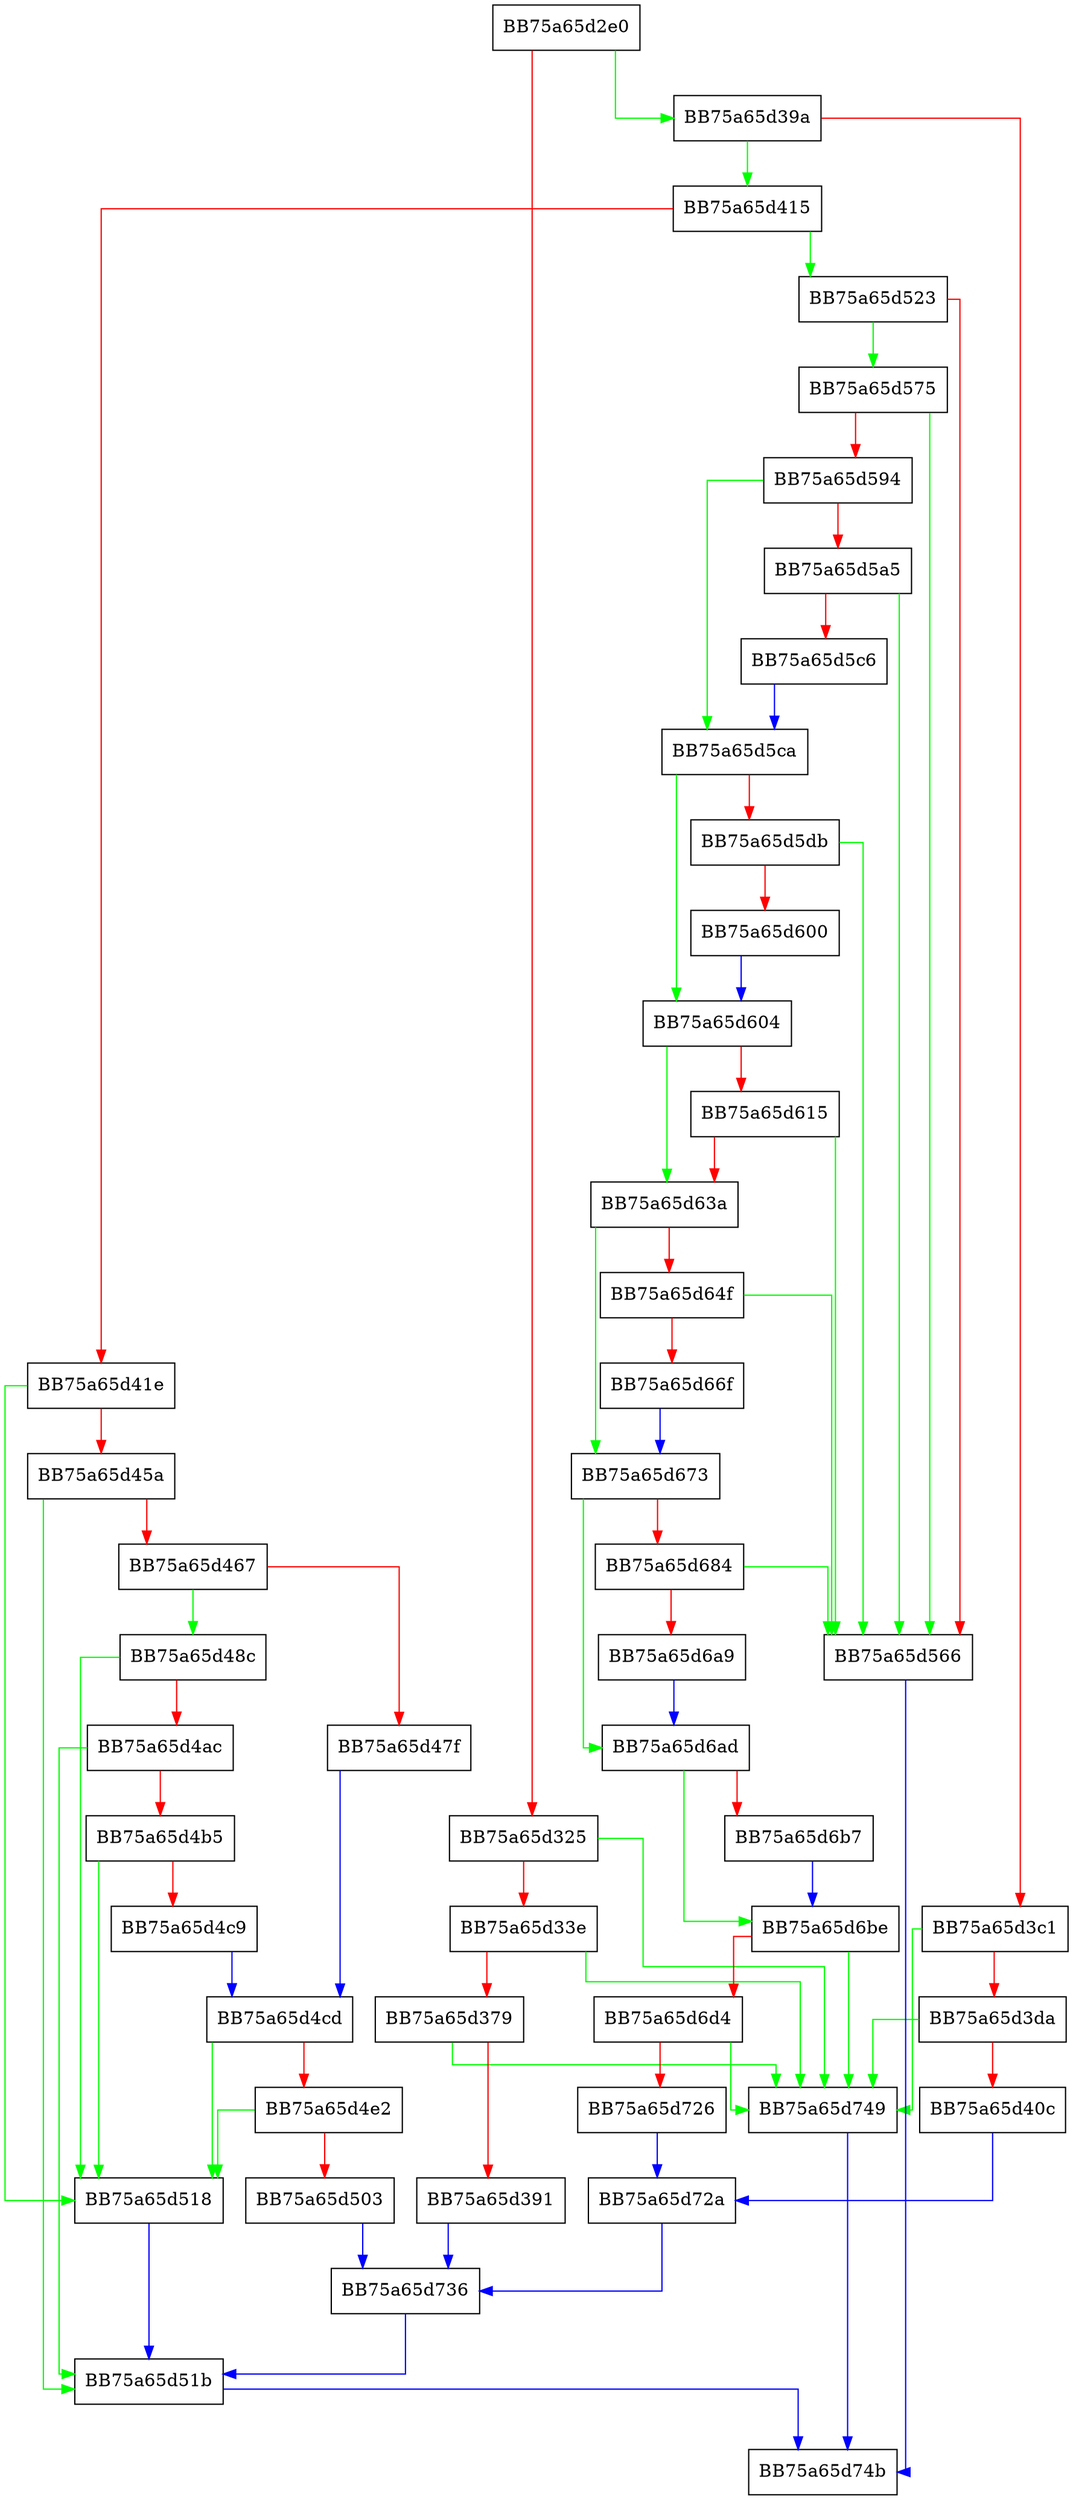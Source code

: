 digraph call {
  node [shape="box"];
  graph [splines=ortho];
  BB75a65d2e0 -> BB75a65d39a [color="green"];
  BB75a65d2e0 -> BB75a65d325 [color="red"];
  BB75a65d325 -> BB75a65d749 [color="green"];
  BB75a65d325 -> BB75a65d33e [color="red"];
  BB75a65d33e -> BB75a65d749 [color="green"];
  BB75a65d33e -> BB75a65d379 [color="red"];
  BB75a65d379 -> BB75a65d749 [color="green"];
  BB75a65d379 -> BB75a65d391 [color="red"];
  BB75a65d391 -> BB75a65d736 [color="blue"];
  BB75a65d39a -> BB75a65d415 [color="green"];
  BB75a65d39a -> BB75a65d3c1 [color="red"];
  BB75a65d3c1 -> BB75a65d749 [color="green"];
  BB75a65d3c1 -> BB75a65d3da [color="red"];
  BB75a65d3da -> BB75a65d749 [color="green"];
  BB75a65d3da -> BB75a65d40c [color="red"];
  BB75a65d40c -> BB75a65d72a [color="blue"];
  BB75a65d415 -> BB75a65d523 [color="green"];
  BB75a65d415 -> BB75a65d41e [color="red"];
  BB75a65d41e -> BB75a65d518 [color="green"];
  BB75a65d41e -> BB75a65d45a [color="red"];
  BB75a65d45a -> BB75a65d51b [color="green"];
  BB75a65d45a -> BB75a65d467 [color="red"];
  BB75a65d467 -> BB75a65d48c [color="green"];
  BB75a65d467 -> BB75a65d47f [color="red"];
  BB75a65d47f -> BB75a65d4cd [color="blue"];
  BB75a65d48c -> BB75a65d518 [color="green"];
  BB75a65d48c -> BB75a65d4ac [color="red"];
  BB75a65d4ac -> BB75a65d51b [color="green"];
  BB75a65d4ac -> BB75a65d4b5 [color="red"];
  BB75a65d4b5 -> BB75a65d518 [color="green"];
  BB75a65d4b5 -> BB75a65d4c9 [color="red"];
  BB75a65d4c9 -> BB75a65d4cd [color="blue"];
  BB75a65d4cd -> BB75a65d518 [color="green"];
  BB75a65d4cd -> BB75a65d4e2 [color="red"];
  BB75a65d4e2 -> BB75a65d518 [color="green"];
  BB75a65d4e2 -> BB75a65d503 [color="red"];
  BB75a65d503 -> BB75a65d736 [color="blue"];
  BB75a65d518 -> BB75a65d51b [color="blue"];
  BB75a65d51b -> BB75a65d74b [color="blue"];
  BB75a65d523 -> BB75a65d575 [color="green"];
  BB75a65d523 -> BB75a65d566 [color="red"];
  BB75a65d566 -> BB75a65d74b [color="blue"];
  BB75a65d575 -> BB75a65d566 [color="green"];
  BB75a65d575 -> BB75a65d594 [color="red"];
  BB75a65d594 -> BB75a65d5ca [color="green"];
  BB75a65d594 -> BB75a65d5a5 [color="red"];
  BB75a65d5a5 -> BB75a65d566 [color="green"];
  BB75a65d5a5 -> BB75a65d5c6 [color="red"];
  BB75a65d5c6 -> BB75a65d5ca [color="blue"];
  BB75a65d5ca -> BB75a65d604 [color="green"];
  BB75a65d5ca -> BB75a65d5db [color="red"];
  BB75a65d5db -> BB75a65d566 [color="green"];
  BB75a65d5db -> BB75a65d600 [color="red"];
  BB75a65d600 -> BB75a65d604 [color="blue"];
  BB75a65d604 -> BB75a65d63a [color="green"];
  BB75a65d604 -> BB75a65d615 [color="red"];
  BB75a65d615 -> BB75a65d566 [color="green"];
  BB75a65d615 -> BB75a65d63a [color="red"];
  BB75a65d63a -> BB75a65d673 [color="green"];
  BB75a65d63a -> BB75a65d64f [color="red"];
  BB75a65d64f -> BB75a65d566 [color="green"];
  BB75a65d64f -> BB75a65d66f [color="red"];
  BB75a65d66f -> BB75a65d673 [color="blue"];
  BB75a65d673 -> BB75a65d6ad [color="green"];
  BB75a65d673 -> BB75a65d684 [color="red"];
  BB75a65d684 -> BB75a65d566 [color="green"];
  BB75a65d684 -> BB75a65d6a9 [color="red"];
  BB75a65d6a9 -> BB75a65d6ad [color="blue"];
  BB75a65d6ad -> BB75a65d6be [color="green"];
  BB75a65d6ad -> BB75a65d6b7 [color="red"];
  BB75a65d6b7 -> BB75a65d6be [color="blue"];
  BB75a65d6be -> BB75a65d749 [color="green"];
  BB75a65d6be -> BB75a65d6d4 [color="red"];
  BB75a65d6d4 -> BB75a65d749 [color="green"];
  BB75a65d6d4 -> BB75a65d726 [color="red"];
  BB75a65d726 -> BB75a65d72a [color="blue"];
  BB75a65d72a -> BB75a65d736 [color="blue"];
  BB75a65d736 -> BB75a65d51b [color="blue"];
  BB75a65d749 -> BB75a65d74b [color="blue"];
}